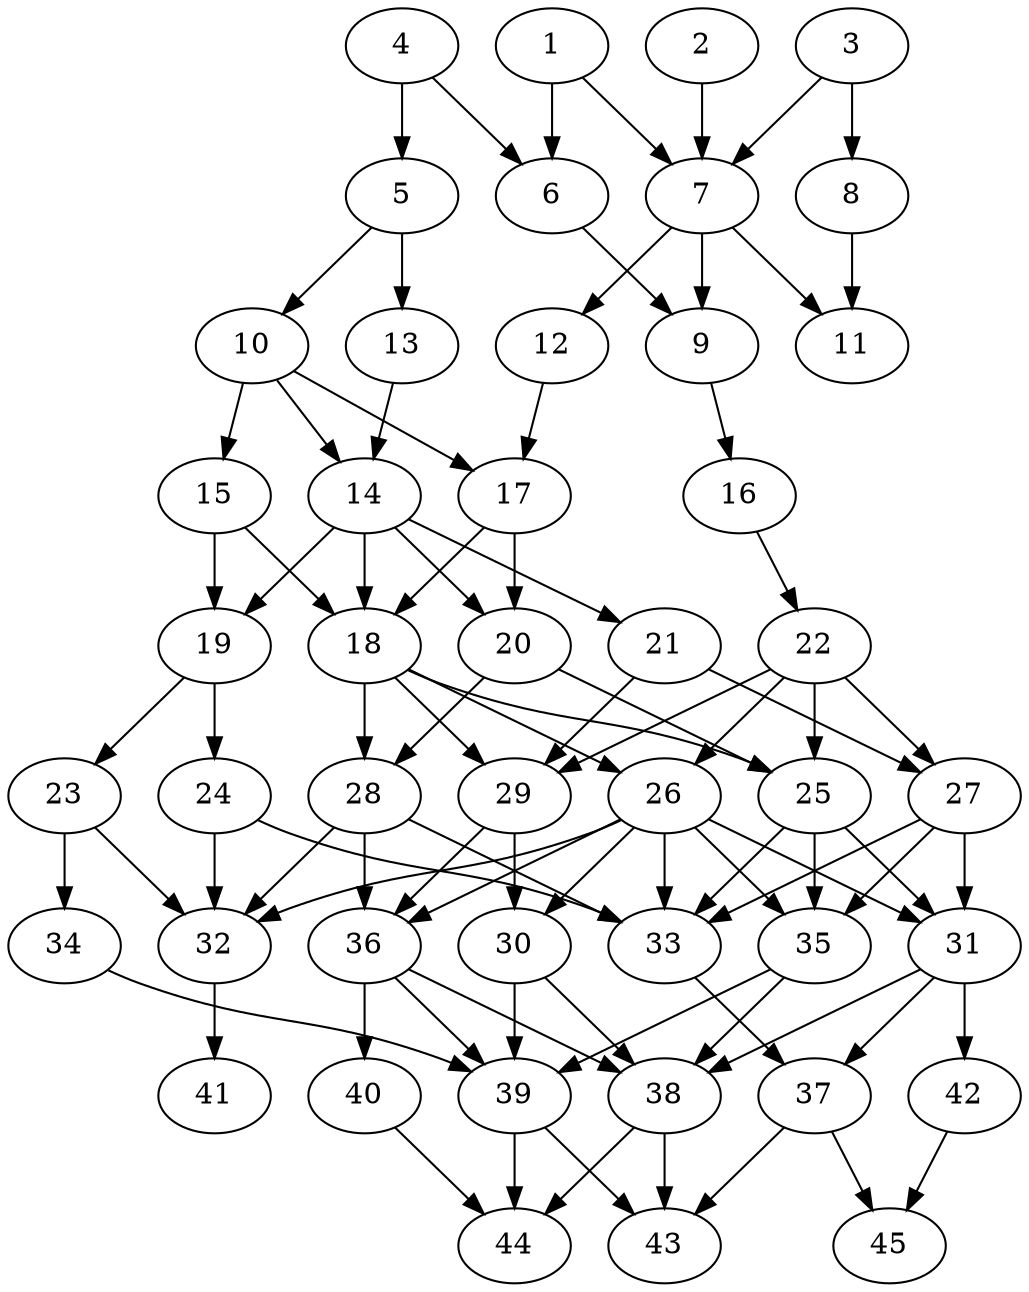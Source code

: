 // DAG automatically generated by daggen at Thu Oct  3 14:07:23 2019
// ./daggen --dot -n 45 --ccr 0.4 --fat 0.5 --regular 0.7 --density 0.6 --mindata 5242880 --maxdata 52428800 
digraph G {
  1 [size="97472000", alpha="0.03", expect_size="38988800"] 
  1 -> 6 [size ="38988800"]
  1 -> 7 [size ="38988800"]
  2 [size="103424000", alpha="0.10", expect_size="41369600"] 
  2 -> 7 [size ="41369600"]
  3 [size="119009280", alpha="0.04", expect_size="47603712"] 
  3 -> 7 [size ="47603712"]
  3 -> 8 [size ="47603712"]
  4 [size="33843200", alpha="0.19", expect_size="13537280"] 
  4 -> 5 [size ="13537280"]
  4 -> 6 [size ="13537280"]
  5 [size="70351360", alpha="0.15", expect_size="28140544"] 
  5 -> 10 [size ="28140544"]
  5 -> 13 [size ="28140544"]
  6 [size="114741760", alpha="0.08", expect_size="45896704"] 
  6 -> 9 [size ="45896704"]
  7 [size="52800000", alpha="0.12", expect_size="21120000"] 
  7 -> 9 [size ="21120000"]
  7 -> 11 [size ="21120000"]
  7 -> 12 [size ="21120000"]
  8 [size="74403840", alpha="0.12", expect_size="29761536"] 
  8 -> 11 [size ="29761536"]
  9 [size="126661120", alpha="0.19", expect_size="50664448"] 
  9 -> 16 [size ="50664448"]
  10 [size="112358400", alpha="0.14", expect_size="44943360"] 
  10 -> 14 [size ="44943360"]
  10 -> 15 [size ="44943360"]
  10 -> 17 [size ="44943360"]
  11 [size="117066240", alpha="0.04", expect_size="46826496"] 
  12 [size="14251520", alpha="0.15", expect_size="5700608"] 
  12 -> 17 [size ="5700608"]
  13 [size="75648000", alpha="0.08", expect_size="30259200"] 
  13 -> 14 [size ="30259200"]
  14 [size="99671040", alpha="0.11", expect_size="39868416"] 
  14 -> 18 [size ="39868416"]
  14 -> 19 [size ="39868416"]
  14 -> 20 [size ="39868416"]
  14 -> 21 [size ="39868416"]
  15 [size="93094400", alpha="0.01", expect_size="37237760"] 
  15 -> 18 [size ="37237760"]
  15 -> 19 [size ="37237760"]
  16 [size="64576000", alpha="0.14", expect_size="25830400"] 
  16 -> 22 [size ="25830400"]
  17 [size="111797760", alpha="0.18", expect_size="44719104"] 
  17 -> 18 [size ="44719104"]
  17 -> 20 [size ="44719104"]
  18 [size="64627200", alpha="0.03", expect_size="25850880"] 
  18 -> 25 [size ="25850880"]
  18 -> 26 [size ="25850880"]
  18 -> 28 [size ="25850880"]
  18 -> 29 [size ="25850880"]
  19 [size="19013120", alpha="0.11", expect_size="7605248"] 
  19 -> 23 [size ="7605248"]
  19 -> 24 [size ="7605248"]
  20 [size="15930880", alpha="0.17", expect_size="6372352"] 
  20 -> 25 [size ="6372352"]
  20 -> 28 [size ="6372352"]
  21 [size="99537920", alpha="0.17", expect_size="39815168"] 
  21 -> 27 [size ="39815168"]
  21 -> 29 [size ="39815168"]
  22 [size="122352640", alpha="0.13", expect_size="48941056"] 
  22 -> 25 [size ="48941056"]
  22 -> 26 [size ="48941056"]
  22 -> 27 [size ="48941056"]
  22 -> 29 [size ="48941056"]
  23 [size="91653120", alpha="0.07", expect_size="36661248"] 
  23 -> 32 [size ="36661248"]
  23 -> 34 [size ="36661248"]
  24 [size="23505920", alpha="0.04", expect_size="9402368"] 
  24 -> 32 [size ="9402368"]
  24 -> 33 [size ="9402368"]
  25 [size="85834240", alpha="0.11", expect_size="34333696"] 
  25 -> 31 [size ="34333696"]
  25 -> 33 [size ="34333696"]
  25 -> 35 [size ="34333696"]
  26 [size="94080000", alpha="0.16", expect_size="37632000"] 
  26 -> 30 [size ="37632000"]
  26 -> 31 [size ="37632000"]
  26 -> 32 [size ="37632000"]
  26 -> 33 [size ="37632000"]
  26 -> 35 [size ="37632000"]
  26 -> 36 [size ="37632000"]
  27 [size="56122880", alpha="0.07", expect_size="22449152"] 
  27 -> 31 [size ="22449152"]
  27 -> 33 [size ="22449152"]
  27 -> 35 [size ="22449152"]
  28 [size="44761600", alpha="0.08", expect_size="17904640"] 
  28 -> 32 [size ="17904640"]
  28 -> 33 [size ="17904640"]
  28 -> 36 [size ="17904640"]
  29 [size="63144960", alpha="0.09", expect_size="25257984"] 
  29 -> 30 [size ="25257984"]
  29 -> 36 [size ="25257984"]
  30 [size="125928960", alpha="0.06", expect_size="50371584"] 
  30 -> 38 [size ="50371584"]
  30 -> 39 [size ="50371584"]
  31 [size="107555840", alpha="0.01", expect_size="43022336"] 
  31 -> 37 [size ="43022336"]
  31 -> 38 [size ="43022336"]
  31 -> 42 [size ="43022336"]
  32 [size="92392960", alpha="0.17", expect_size="36957184"] 
  32 -> 41 [size ="36957184"]
  33 [size="52797440", alpha="0.02", expect_size="21118976"] 
  33 -> 37 [size ="21118976"]
  34 [size="94668800", alpha="0.03", expect_size="37867520"] 
  34 -> 39 [size ="37867520"]
  35 [size="120783360", alpha="0.17", expect_size="48313344"] 
  35 -> 38 [size ="48313344"]
  35 -> 39 [size ="48313344"]
  36 [size="70417920", alpha="0.00", expect_size="28167168"] 
  36 -> 38 [size ="28167168"]
  36 -> 39 [size ="28167168"]
  36 -> 40 [size ="28167168"]
  37 [size="45212160", alpha="0.20", expect_size="18084864"] 
  37 -> 43 [size ="18084864"]
  37 -> 45 [size ="18084864"]
  38 [size="84858880", alpha="0.08", expect_size="33943552"] 
  38 -> 43 [size ="33943552"]
  38 -> 44 [size ="33943552"]
  39 [size="14727680", alpha="0.17", expect_size="5891072"] 
  39 -> 43 [size ="5891072"]
  39 -> 44 [size ="5891072"]
  40 [size="66334720", alpha="0.07", expect_size="26533888"] 
  40 -> 44 [size ="26533888"]
  41 [size="103006720", alpha="0.12", expect_size="41202688"] 
  42 [size="110735360", alpha="0.15", expect_size="44294144"] 
  42 -> 45 [size ="44294144"]
  43 [size="90667520", alpha="0.11", expect_size="36267008"] 
  44 [size="105344000", alpha="0.09", expect_size="42137600"] 
  45 [size="123366400", alpha="0.19", expect_size="49346560"] 
}
